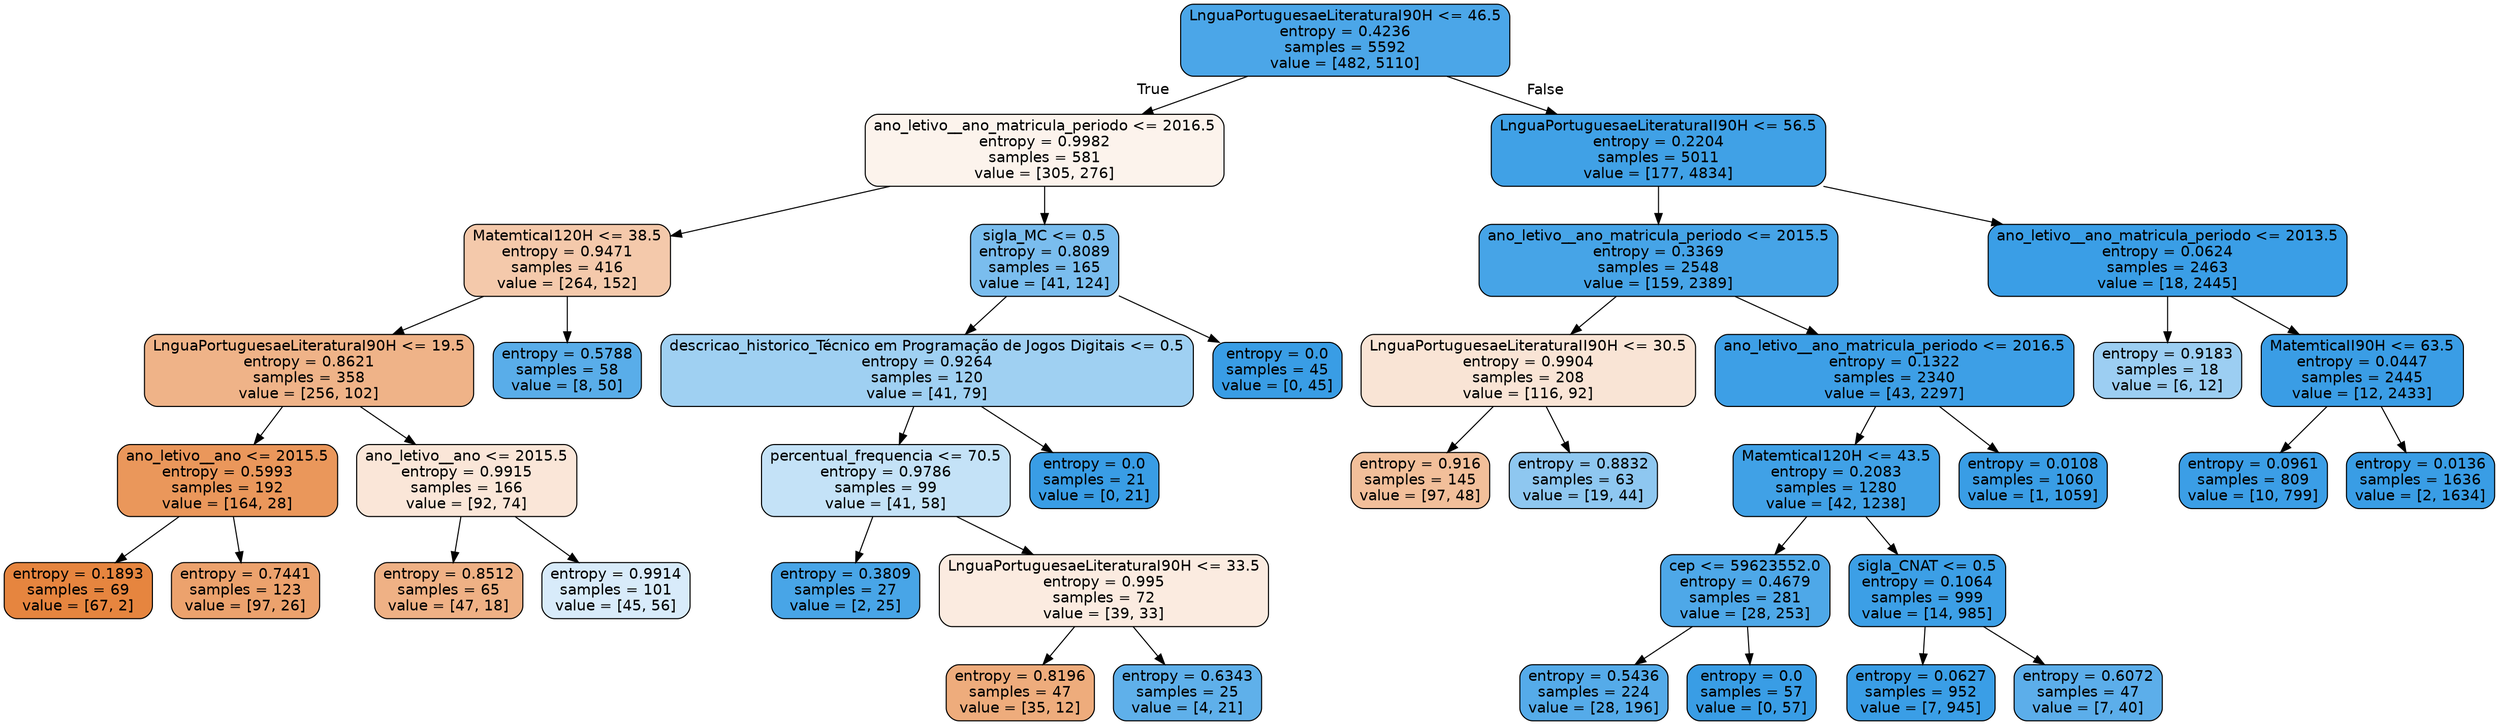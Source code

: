 digraph Tree {
node [shape=box, style="filled, rounded", color="black", fontname=helvetica] ;
edge [fontname=helvetica] ;
0 [label="LnguaPortuguesaeLiteraturaI90H <= 46.5\nentropy = 0.4236\nsamples = 5592\nvalue = [482, 5110]", fillcolor="#399de5e7"] ;
1 [label="ano_letivo__ano_matricula_periodo <= 2016.5\nentropy = 0.9982\nsamples = 581\nvalue = [305, 276]", fillcolor="#e5813918"] ;
0 -> 1 [labeldistance=2.5, labelangle=45, headlabel="True"] ;
7 [label="MatemticaI120H <= 38.5\nentropy = 0.9471\nsamples = 416\nvalue = [264, 152]", fillcolor="#e581396c"] ;
1 -> 7 ;
9 [label="LnguaPortuguesaeLiteraturaI90H <= 19.5\nentropy = 0.8621\nsamples = 358\nvalue = [256, 102]", fillcolor="#e5813999"] ;
7 -> 9 ;
13 [label="ano_letivo__ano <= 2015.5\nentropy = 0.5993\nsamples = 192\nvalue = [164, 28]", fillcolor="#e58139d3"] ;
9 -> 13 ;
31 [label="entropy = 0.1893\nsamples = 69\nvalue = [67, 2]", fillcolor="#e58139f7"] ;
13 -> 31 ;
32 [label="entropy = 0.7441\nsamples = 123\nvalue = [97, 26]", fillcolor="#e58139bb"] ;
13 -> 32 ;
14 [label="ano_letivo__ano <= 2015.5\nentropy = 0.9915\nsamples = 166\nvalue = [92, 74]", fillcolor="#e5813932"] ;
9 -> 14 ;
37 [label="entropy = 0.8512\nsamples = 65\nvalue = [47, 18]", fillcolor="#e581399d"] ;
14 -> 37 ;
38 [label="entropy = 0.9914\nsamples = 101\nvalue = [45, 56]", fillcolor="#399de532"] ;
14 -> 38 ;
10 [label="entropy = 0.5788\nsamples = 58\nvalue = [8, 50]", fillcolor="#399de5d6"] ;
7 -> 10 ;
8 [label="sigla_MC <= 0.5\nentropy = 0.8089\nsamples = 165\nvalue = [41, 124]", fillcolor="#399de5ab"] ;
1 -> 8 ;
19 [label="descricao_historico_Técnico em Programação de Jogos Digitais <= 0.5\nentropy = 0.9264\nsamples = 120\nvalue = [41, 79]", fillcolor="#399de57b"] ;
8 -> 19 ;
25 [label="percentual_frequencia <= 70.5\nentropy = 0.9786\nsamples = 99\nvalue = [41, 58]", fillcolor="#399de54b"] ;
19 -> 25 ;
27 [label="entropy = 0.3809\nsamples = 27\nvalue = [2, 25]", fillcolor="#399de5eb"] ;
25 -> 27 ;
28 [label="LnguaPortuguesaeLiteraturaI90H <= 33.5\nentropy = 0.995\nsamples = 72\nvalue = [39, 33]", fillcolor="#e5813927"] ;
25 -> 28 ;
29 [label="entropy = 0.8196\nsamples = 47\nvalue = [35, 12]", fillcolor="#e58139a8"] ;
28 -> 29 ;
30 [label="entropy = 0.6343\nsamples = 25\nvalue = [4, 21]", fillcolor="#399de5ce"] ;
28 -> 30 ;
26 [label="entropy = 0.0\nsamples = 21\nvalue = [0, 21]", fillcolor="#399de5ff"] ;
19 -> 26 ;
20 [label="entropy = 0.0\nsamples = 45\nvalue = [0, 45]", fillcolor="#399de5ff"] ;
8 -> 20 ;
2 [label="LnguaPortuguesaeLiteraturaII90H <= 56.5\nentropy = 0.2204\nsamples = 5011\nvalue = [177, 4834]", fillcolor="#399de5f6"] ;
0 -> 2 [labeldistance=2.5, labelangle=-45, headlabel="False"] ;
3 [label="ano_letivo__ano_matricula_periodo <= 2015.5\nentropy = 0.3369\nsamples = 2548\nvalue = [159, 2389]", fillcolor="#399de5ee"] ;
2 -> 3 ;
5 [label="LnguaPortuguesaeLiteraturaII90H <= 30.5\nentropy = 0.9904\nsamples = 208\nvalue = [116, 92]", fillcolor="#e5813935"] ;
3 -> 5 ;
23 [label="entropy = 0.916\nsamples = 145\nvalue = [97, 48]", fillcolor="#e5813981"] ;
5 -> 23 ;
24 [label="entropy = 0.8832\nsamples = 63\nvalue = [19, 44]", fillcolor="#399de591"] ;
5 -> 24 ;
6 [label="ano_letivo__ano_matricula_periodo <= 2016.5\nentropy = 0.1322\nsamples = 2340\nvalue = [43, 2297]", fillcolor="#399de5fa"] ;
3 -> 6 ;
11 [label="MatemticaI120H <= 43.5\nentropy = 0.2083\nsamples = 1280\nvalue = [42, 1238]", fillcolor="#399de5f6"] ;
6 -> 11 ;
15 [label="cep <= 59623552.0\nentropy = 0.4679\nsamples = 281\nvalue = [28, 253]", fillcolor="#399de5e3"] ;
11 -> 15 ;
33 [label="entropy = 0.5436\nsamples = 224\nvalue = [28, 196]", fillcolor="#399de5db"] ;
15 -> 33 ;
34 [label="entropy = 0.0\nsamples = 57\nvalue = [0, 57]", fillcolor="#399de5ff"] ;
15 -> 34 ;
16 [label="sigla_CNAT <= 0.5\nentropy = 0.1064\nsamples = 999\nvalue = [14, 985]", fillcolor="#399de5fb"] ;
11 -> 16 ;
21 [label="entropy = 0.0627\nsamples = 952\nvalue = [7, 945]", fillcolor="#399de5fd"] ;
16 -> 21 ;
22 [label="entropy = 0.6072\nsamples = 47\nvalue = [7, 40]", fillcolor="#399de5d2"] ;
16 -> 22 ;
12 [label="entropy = 0.0108\nsamples = 1060\nvalue = [1, 1059]", fillcolor="#399de5ff"] ;
6 -> 12 ;
4 [label="ano_letivo__ano_matricula_periodo <= 2013.5\nentropy = 0.0624\nsamples = 2463\nvalue = [18, 2445]", fillcolor="#399de5fd"] ;
2 -> 4 ;
17 [label="entropy = 0.9183\nsamples = 18\nvalue = [6, 12]", fillcolor="#399de57f"] ;
4 -> 17 ;
18 [label="MatemticaII90H <= 63.5\nentropy = 0.0447\nsamples = 2445\nvalue = [12, 2433]", fillcolor="#399de5fe"] ;
4 -> 18 ;
35 [label="entropy = 0.0961\nsamples = 809\nvalue = [10, 799]", fillcolor="#399de5fc"] ;
18 -> 35 ;
36 [label="entropy = 0.0136\nsamples = 1636\nvalue = [2, 1634]", fillcolor="#399de5ff"] ;
18 -> 36 ;
}